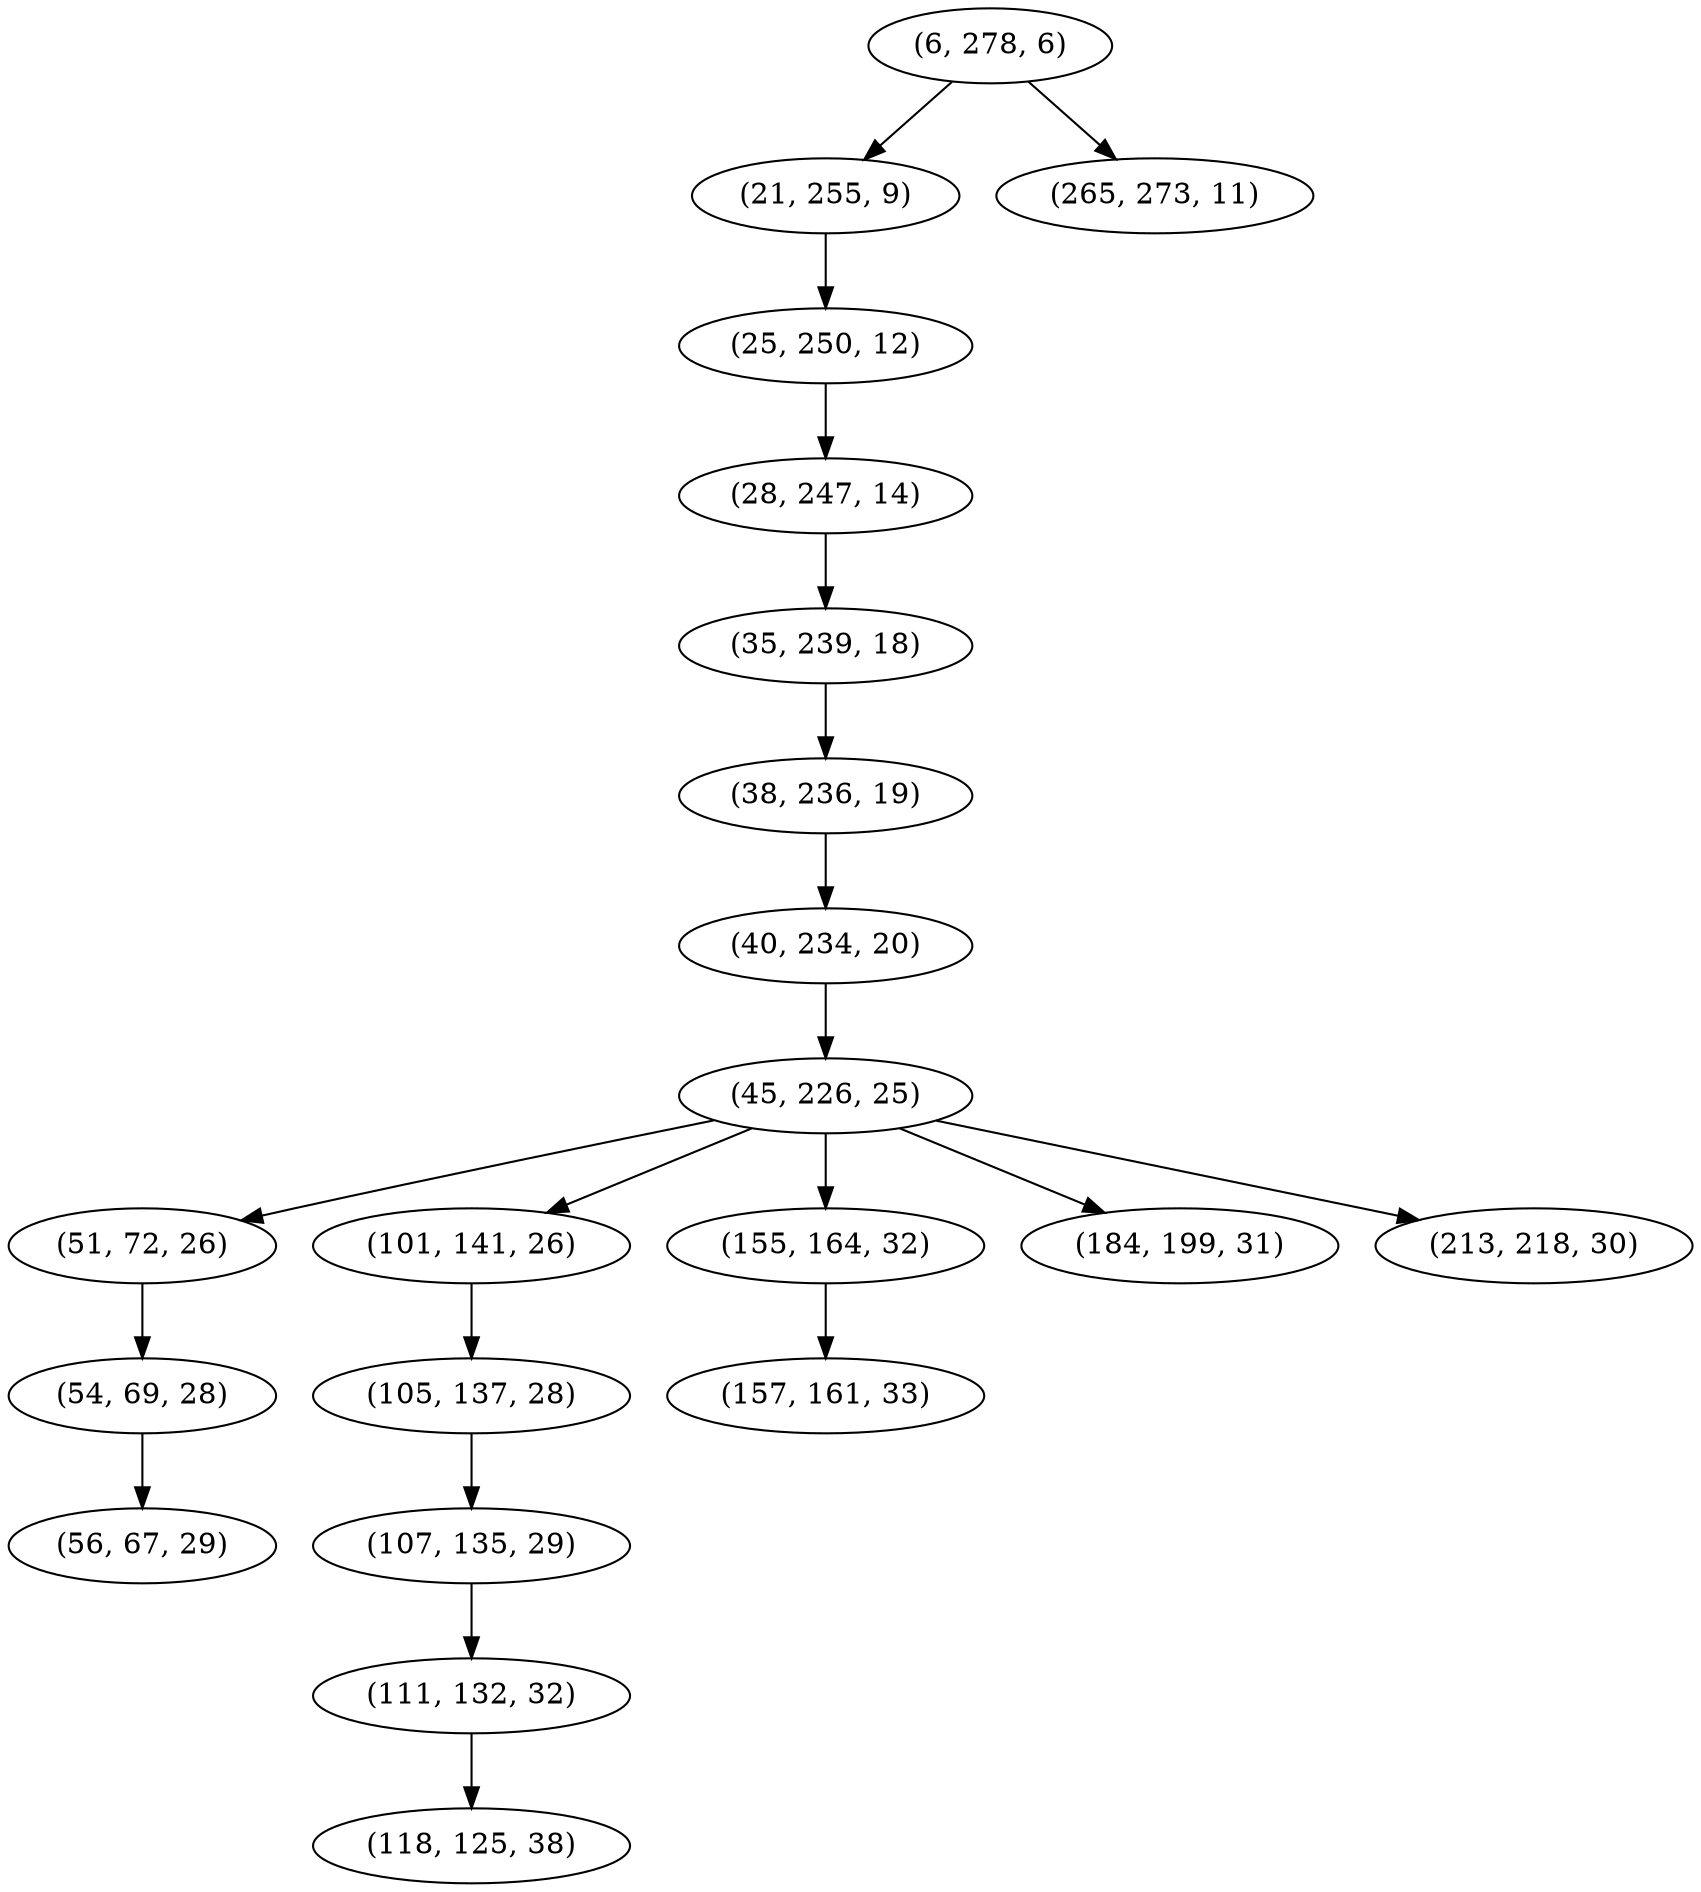 digraph tree {
    "(6, 278, 6)";
    "(21, 255, 9)";
    "(25, 250, 12)";
    "(28, 247, 14)";
    "(35, 239, 18)";
    "(38, 236, 19)";
    "(40, 234, 20)";
    "(45, 226, 25)";
    "(51, 72, 26)";
    "(54, 69, 28)";
    "(56, 67, 29)";
    "(101, 141, 26)";
    "(105, 137, 28)";
    "(107, 135, 29)";
    "(111, 132, 32)";
    "(118, 125, 38)";
    "(155, 164, 32)";
    "(157, 161, 33)";
    "(184, 199, 31)";
    "(213, 218, 30)";
    "(265, 273, 11)";
    "(6, 278, 6)" -> "(21, 255, 9)";
    "(6, 278, 6)" -> "(265, 273, 11)";
    "(21, 255, 9)" -> "(25, 250, 12)";
    "(25, 250, 12)" -> "(28, 247, 14)";
    "(28, 247, 14)" -> "(35, 239, 18)";
    "(35, 239, 18)" -> "(38, 236, 19)";
    "(38, 236, 19)" -> "(40, 234, 20)";
    "(40, 234, 20)" -> "(45, 226, 25)";
    "(45, 226, 25)" -> "(51, 72, 26)";
    "(45, 226, 25)" -> "(101, 141, 26)";
    "(45, 226, 25)" -> "(155, 164, 32)";
    "(45, 226, 25)" -> "(184, 199, 31)";
    "(45, 226, 25)" -> "(213, 218, 30)";
    "(51, 72, 26)" -> "(54, 69, 28)";
    "(54, 69, 28)" -> "(56, 67, 29)";
    "(101, 141, 26)" -> "(105, 137, 28)";
    "(105, 137, 28)" -> "(107, 135, 29)";
    "(107, 135, 29)" -> "(111, 132, 32)";
    "(111, 132, 32)" -> "(118, 125, 38)";
    "(155, 164, 32)" -> "(157, 161, 33)";
}
